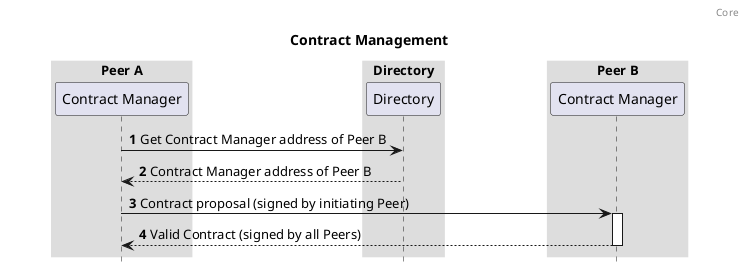 @startuml

autonumber
header: Core
title: Contract Management

box "Peer A"
  participant "Contract Manager" as cm1
end box
box "Directory"
  participant "Directory" as directory
end box
box "Peer B"
  participant "Contract Manager" as cm2
end box

cm1 -> directory: Get Contract Manager address of Peer B
return Contract Manager address of Peer B
cm1 -> cm2 ++ : Contract proposal (signed by initiating Peer)

return Valid Contract (signed by all Peers)

skinparam sequenceBoxBorderColor #transparent
skinparam boxPadding 50
hide footbox
@enduml
